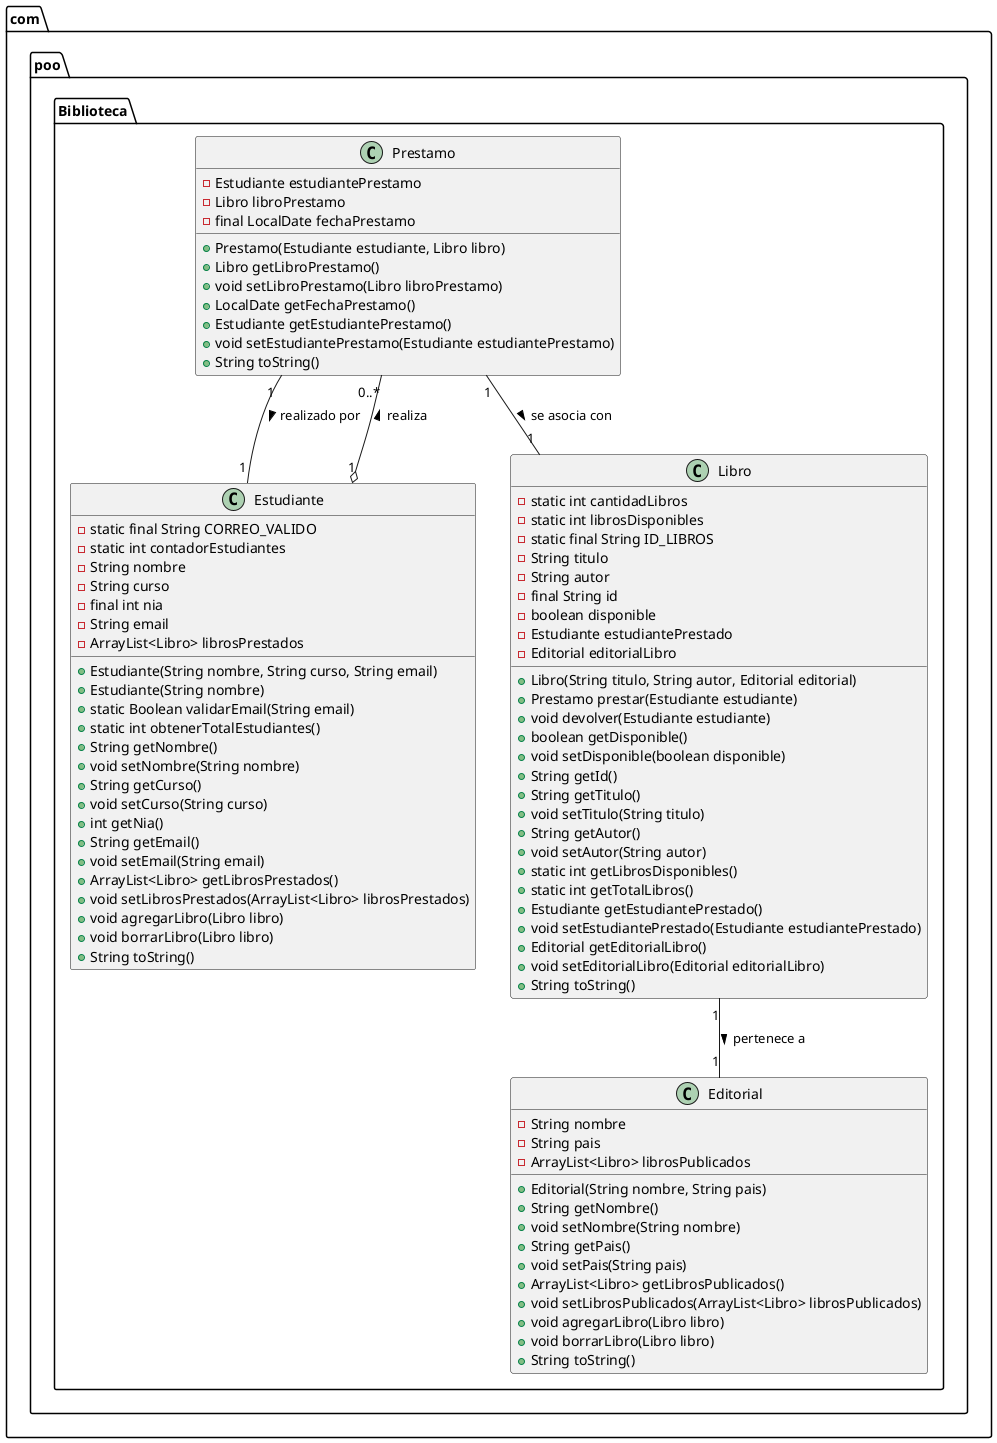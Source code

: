 @startuml
package "com.poo.Biblioteca" {

    class Editorial {
        - String nombre
        - String pais
        - ArrayList<Libro> librosPublicados
        + Editorial(String nombre, String pais)
        + String getNombre()
        + void setNombre(String nombre)
        + String getPais()
        + void setPais(String pais)
        + ArrayList<Libro> getLibrosPublicados()
        + void setLibrosPublicados(ArrayList<Libro> librosPublicados)
        + void agregarLibro(Libro libro)
        + void borrarLibro(Libro libro)
        + String toString()
    }

    class Estudiante {
        - static final String CORREO_VALIDO
        - static int contadorEstudiantes
        - String nombre
        - String curso
        - final int nia
        - String email
        - ArrayList<Libro> librosPrestados
        + Estudiante(String nombre, String curso, String email)
        + Estudiante(String nombre)
        + static Boolean validarEmail(String email)
        + static int obtenerTotalEstudiantes()
        + String getNombre()
        + void setNombre(String nombre)
        + String getCurso()
        + void setCurso(String curso)
        + int getNia()
        + String getEmail()
        + void setEmail(String email)
        + ArrayList<Libro> getLibrosPrestados()
        + void setLibrosPrestados(ArrayList<Libro> librosPrestados)
        + void agregarLibro(Libro libro)
        + void borrarLibro(Libro libro)
        + String toString()
    }

    class Libro {
        - static int cantidadLibros
        - static int librosDisponibles
        - static final String ID_LIBROS
        - String titulo
        - String autor
        - final String id
        - boolean disponible
        - Estudiante estudiantePrestado
        - Editorial editorialLibro
        + Libro(String titulo, String autor, Editorial editorial)
        + Prestamo prestar(Estudiante estudiante)
        + void devolver(Estudiante estudiante)
        + boolean getDisponible()
        + void setDisponible(boolean disponible)
        + String getId()
        + String getTitulo()
        + void setTitulo(String titulo)
        + String getAutor()
        + void setAutor(String autor)
        + static int getLibrosDisponibles()
        + static int getTotalLibros()
        + Estudiante getEstudiantePrestado()
        + void setEstudiantePrestado(Estudiante estudiantePrestado)
        + Editorial getEditorialLibro()
        + void setEditorialLibro(Editorial editorialLibro)
        + String toString()
    }

    class Prestamo {
        - Estudiante estudiantePrestamo
        - Libro libroPrestamo
        - final LocalDate fechaPrestamo
        + Prestamo(Estudiante estudiante, Libro libro)
        + Libro getLibroPrestamo()
        + void setLibroPrestamo(Libro libroPrestamo)
        + LocalDate getFechaPrestamo()
        + Estudiante getEstudiantePrestamo()
        + void setEstudiantePrestamo(Estudiante estudiantePrestamo)
        + String toString()
    }

    Estudiante "1" o-- "0..*" Prestamo : realiza >
    Libro "1" -- "1" Editorial : pertenece a >
    Prestamo "1" -- "1" Libro : se asocia con >
    Prestamo "1" -- "1" Estudiante : realizado por >
}
@enduml
